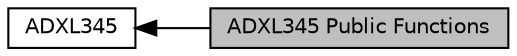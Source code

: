 digraph "ADXL345 Public Functions"
{
  edge [fontname="Helvetica",fontsize="10",labelfontname="Helvetica",labelfontsize="10"];
  node [fontname="Helvetica",fontsize="10",shape=box];
  rankdir=LR;
  Node1 [label="ADXL345 Public Functions",height=0.2,width=0.4,color="black", fillcolor="grey75", style="filled", fontcolor="black",tooltip=" "];
  Node2 [label="ADXL345",height=0.2,width=0.4,color="black", fillcolor="white", style="filled",URL="$db/dc1/group__ADXL345.html",tooltip="This package provides the core capabilities for adxl345 functions."];
  Node2->Node1 [shape=plaintext, dir="back", style="solid"];
}
